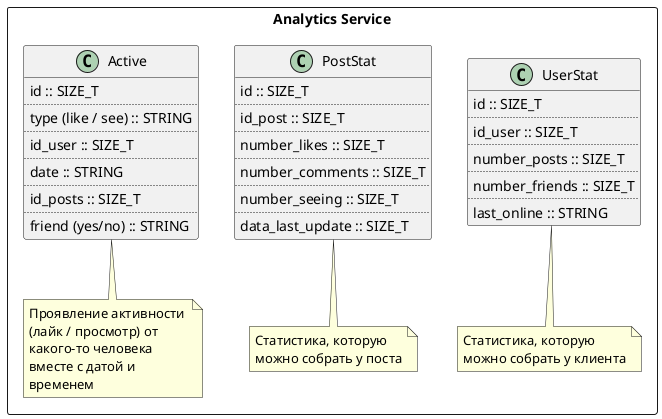 @startuml


package "Analytics Service" <<Rectangle>> {
    


class UserStat {
    id :: SIZE_T
    ..
    id_user :: SIZE_T
    ..
    number_posts :: SIZE_T
    ..
    number_friends :: SIZE_T
    ..
    last_online :: STRING
}

note bottom of UserStat
Статистика, которую 
можно собрать у клиента
end note


class PostStat {
    id :: SIZE_T
    ..
    id_post :: SIZE_T
    ..
    number_likes :: SIZE_T
    ..
    number_comments :: SIZE_T
    ..
    number_seeing :: SIZE_T
    ..
    data_last_update :: SIZE_T
}

note bottom of PostStat
Статистика, которую 
можно собрать у поста
end note

class Active {
    id :: SIZE_T
    ..
    type (like / see) :: STRING
    ..
    id_user :: SIZE_T
    ..
    date :: STRING
    ..
    id_posts :: SIZE_T
    ..
    friend (yes/no) :: STRING
}

note bottom of Active
Проявление активности 
(лайк / просмотр) от 
какого-то человека
вместе с датой и 
временем
end note

}

@enduml


' Option + D